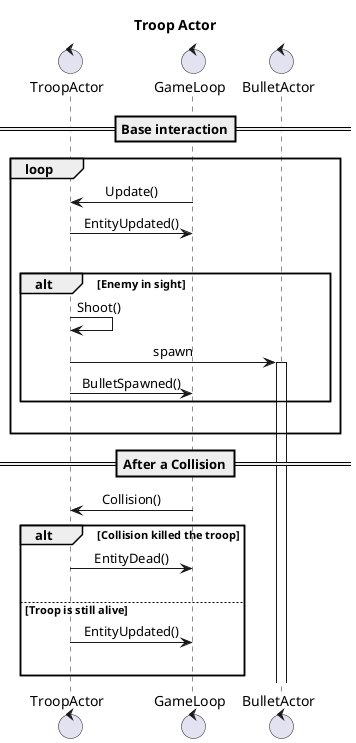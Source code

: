 @startuml
'https://plantuml.com/sequence-diagram

title Troop Actor
control TroopActor
control GameLoop
control BulletActor
skinparam sequenceMessageAlign center
== Base interaction==
loop
GameLoop -> TroopActor: Update()
TroopActor -> GameLoop: EntityUpdated()
|||
alt Enemy in sight
    TroopActor -> TroopActor: Shoot()
    TroopActor -> BulletActor: spawn
    activate BulletActor
    TroopActor -> GameLoop: BulletSpawned()
end
|||
end
==After a Collision==
GameLoop -> TroopActor: Collision()
alt Collision killed the troop
TroopActor -> GameLoop: EntityDead()
|||
else Troop is still alive
TroopActor -> GameLoop: EntityUpdated()
|||
end







@enduml